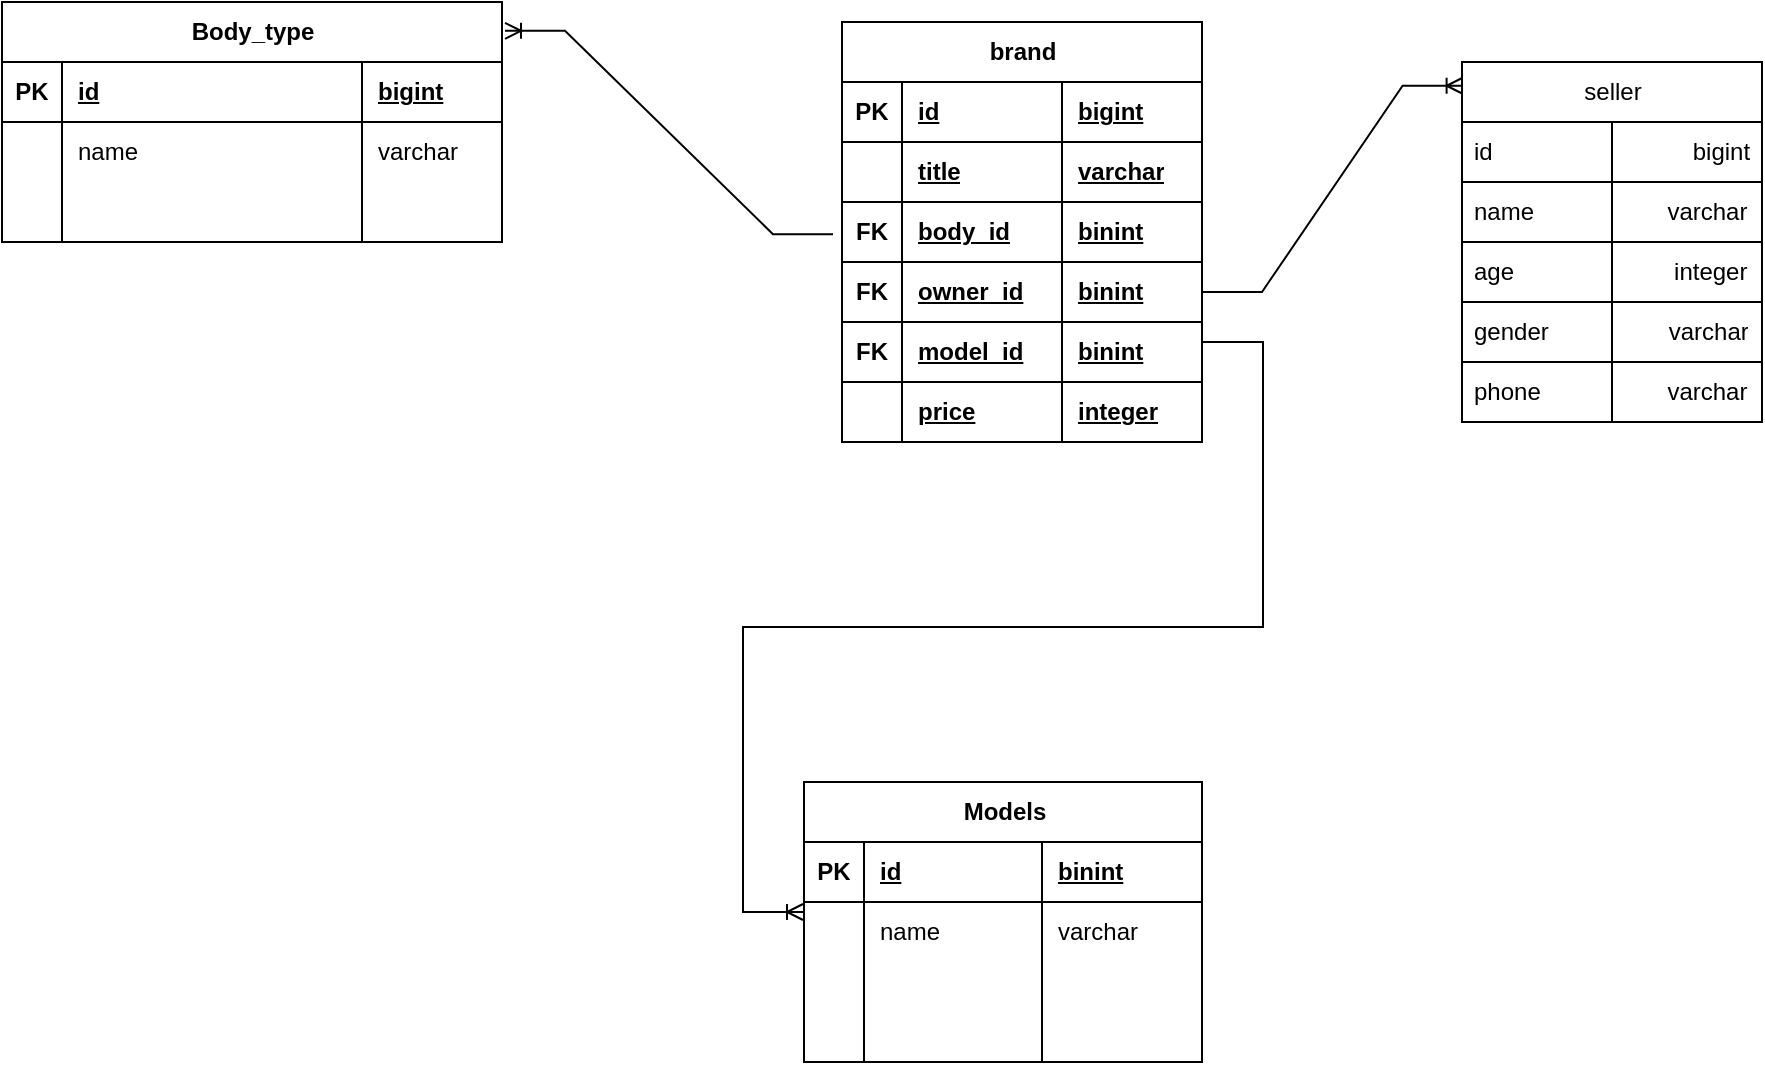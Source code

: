 <mxfile version="22.0.8" type="device">
  <diagram name="Страница — 1" id="aDBvXGB8NHLlAT_3S4dR">
    <mxGraphModel dx="1434" dy="764" grid="1" gridSize="10" guides="1" tooltips="1" connect="1" arrows="1" fold="1" page="1" pageScale="1" pageWidth="827" pageHeight="1169" math="0" shadow="0">
      <root>
        <mxCell id="0" />
        <mxCell id="1" parent="0" />
        <mxCell id="aeDh_aWG_HRDVJIjq2gt-15" value="seller" style="swimlane;fontStyle=0;childLayout=stackLayout;horizontal=1;startSize=30;horizontalStack=0;resizeParent=1;resizeParentMax=0;resizeLast=0;collapsible=1;marginBottom=0;html=1;align=center;" parent="1" vertex="1">
          <mxGeometry x="1440" y="230" width="150" height="180" as="geometry" />
        </mxCell>
        <mxCell id="aeDh_aWG_HRDVJIjq2gt-16" value="id&amp;nbsp; &amp;nbsp; &amp;nbsp; &amp;nbsp; &amp;nbsp; &amp;nbsp; &amp;nbsp; &amp;nbsp; &amp;nbsp; &amp;nbsp; &amp;nbsp; &amp;nbsp; &amp;nbsp; &amp;nbsp; &amp;nbsp; bigint" style="text;strokeColor=default;fillColor=none;align=left;verticalAlign=middle;spacingLeft=4;spacingRight=4;overflow=hidden;points=[[0,0.5],[1,0.5]];portConstraint=eastwest;rotatable=0;whiteSpace=wrap;html=1;" parent="aeDh_aWG_HRDVJIjq2gt-15" vertex="1">
          <mxGeometry y="30" width="150" height="30" as="geometry" />
        </mxCell>
        <mxCell id="aeDh_aWG_HRDVJIjq2gt-21" value="name&amp;nbsp; &amp;nbsp; &amp;nbsp; &amp;nbsp; &amp;nbsp; &amp;nbsp; &amp;nbsp; &amp;nbsp; &amp;nbsp; &amp;nbsp; varchar" style="text;strokeColor=default;fillColor=none;align=left;verticalAlign=middle;spacingLeft=4;spacingRight=4;overflow=hidden;points=[[0,0.5],[1,0.5]];portConstraint=eastwest;rotatable=0;whiteSpace=wrap;html=1;" parent="aeDh_aWG_HRDVJIjq2gt-15" vertex="1">
          <mxGeometry y="60" width="150" height="30" as="geometry" />
        </mxCell>
        <mxCell id="aeDh_aWG_HRDVJIjq2gt-22" value="age&amp;nbsp; &amp;nbsp; &amp;nbsp; &amp;nbsp; &amp;nbsp; &amp;nbsp; &amp;nbsp; &amp;nbsp; &amp;nbsp; &amp;nbsp; &amp;nbsp; &amp;nbsp; integer" style="text;strokeColor=default;fillColor=none;align=left;verticalAlign=middle;spacingLeft=4;spacingRight=4;overflow=hidden;points=[[0,0.5],[1,0.5]];portConstraint=eastwest;rotatable=0;whiteSpace=wrap;html=1;" parent="aeDh_aWG_HRDVJIjq2gt-15" vertex="1">
          <mxGeometry y="90" width="150" height="30" as="geometry" />
        </mxCell>
        <mxCell id="aeDh_aWG_HRDVJIjq2gt-23" value="gender&amp;nbsp; &amp;nbsp; &amp;nbsp; &amp;nbsp; &amp;nbsp; &amp;nbsp; &amp;nbsp; &amp;nbsp; &amp;nbsp; varchar" style="text;strokeColor=default;fillColor=none;align=left;verticalAlign=middle;spacingLeft=4;spacingRight=4;overflow=hidden;points=[[0,0.5],[1,0.5]];portConstraint=eastwest;rotatable=0;whiteSpace=wrap;html=1;" parent="aeDh_aWG_HRDVJIjq2gt-15" vertex="1">
          <mxGeometry y="120" width="150" height="30" as="geometry" />
        </mxCell>
        <mxCell id="UbY5IFC7gsjtDlBRMXSi-6" value="phone&amp;nbsp; &amp;nbsp; &amp;nbsp; &amp;nbsp; &amp;nbsp; &amp;nbsp; &amp;nbsp; &amp;nbsp; &amp;nbsp; &amp;nbsp;varchar" style="text;strokeColor=default;fillColor=none;align=left;verticalAlign=middle;spacingLeft=4;spacingRight=4;overflow=hidden;points=[[0,0.5],[1,0.5]];portConstraint=eastwest;rotatable=0;whiteSpace=wrap;html=1;" parent="aeDh_aWG_HRDVJIjq2gt-15" vertex="1">
          <mxGeometry y="150" width="150" height="30" as="geometry" />
        </mxCell>
        <mxCell id="aeDh_aWG_HRDVJIjq2gt-39" value="" style="endArrow=none;html=1;rounded=0;exitX=0.5;exitY=1;exitDx=0;exitDy=0;exitPerimeter=0;entryX=0.5;entryY=-0.003;entryDx=0;entryDy=0;entryPerimeter=0;" parent="aeDh_aWG_HRDVJIjq2gt-15" source="UbY5IFC7gsjtDlBRMXSi-6" target="aeDh_aWG_HRDVJIjq2gt-16" edge="1">
          <mxGeometry width="50" height="50" relative="1" as="geometry">
            <mxPoint x="75" y="240" as="sourcePoint" />
            <mxPoint x="140" y="60" as="targetPoint" />
          </mxGeometry>
        </mxCell>
        <mxCell id="6Hf6SydhbR3QnS6U3vaM-2" value="brand" style="shape=table;startSize=30;container=1;collapsible=1;childLayout=tableLayout;fixedRows=1;rowLines=0;fontStyle=1;align=center;resizeLast=1;html=1;" vertex="1" parent="1">
          <mxGeometry x="1130" y="210" width="180" height="210" as="geometry" />
        </mxCell>
        <mxCell id="6Hf6SydhbR3QnS6U3vaM-67" style="shape=tableRow;horizontal=0;startSize=0;swimlaneHead=0;swimlaneBody=0;fillColor=none;collapsible=0;dropTarget=0;points=[[0,0.5],[1,0.5]];portConstraint=eastwest;top=0;left=0;right=0;bottom=1;" vertex="1" parent="6Hf6SydhbR3QnS6U3vaM-2">
          <mxGeometry y="30" width="180" height="30" as="geometry" />
        </mxCell>
        <mxCell id="6Hf6SydhbR3QnS6U3vaM-68" value="PK" style="shape=partialRectangle;connectable=0;fillColor=none;top=0;left=0;bottom=0;right=0;fontStyle=1;overflow=hidden;whiteSpace=wrap;html=1;" vertex="1" parent="6Hf6SydhbR3QnS6U3vaM-67">
          <mxGeometry width="30" height="30" as="geometry">
            <mxRectangle width="30" height="30" as="alternateBounds" />
          </mxGeometry>
        </mxCell>
        <mxCell id="6Hf6SydhbR3QnS6U3vaM-69" value="id" style="shape=partialRectangle;connectable=0;fillColor=none;top=0;left=0;bottom=0;right=0;align=left;spacingLeft=6;fontStyle=5;overflow=hidden;whiteSpace=wrap;html=1;" vertex="1" parent="6Hf6SydhbR3QnS6U3vaM-67">
          <mxGeometry x="30" width="80" height="30" as="geometry">
            <mxRectangle width="80" height="30" as="alternateBounds" />
          </mxGeometry>
        </mxCell>
        <mxCell id="6Hf6SydhbR3QnS6U3vaM-70" value="bigint" style="shape=partialRectangle;connectable=0;fillColor=none;top=0;left=0;bottom=0;right=0;align=left;spacingLeft=6;fontStyle=5;overflow=hidden;whiteSpace=wrap;html=1;" vertex="1" parent="6Hf6SydhbR3QnS6U3vaM-67">
          <mxGeometry x="110" width="70" height="30" as="geometry">
            <mxRectangle width="70" height="30" as="alternateBounds" />
          </mxGeometry>
        </mxCell>
        <mxCell id="6Hf6SydhbR3QnS6U3vaM-63" style="shape=tableRow;horizontal=0;startSize=0;swimlaneHead=0;swimlaneBody=0;fillColor=none;collapsible=0;dropTarget=0;points=[[0,0.5],[1,0.5]];portConstraint=eastwest;top=0;left=0;right=0;bottom=1;" vertex="1" parent="6Hf6SydhbR3QnS6U3vaM-2">
          <mxGeometry y="60" width="180" height="30" as="geometry" />
        </mxCell>
        <mxCell id="6Hf6SydhbR3QnS6U3vaM-64" style="shape=partialRectangle;connectable=0;fillColor=none;top=0;left=0;bottom=0;right=0;fontStyle=1;overflow=hidden;whiteSpace=wrap;html=1;" vertex="1" parent="6Hf6SydhbR3QnS6U3vaM-63">
          <mxGeometry width="30" height="30" as="geometry">
            <mxRectangle width="30" height="30" as="alternateBounds" />
          </mxGeometry>
        </mxCell>
        <mxCell id="6Hf6SydhbR3QnS6U3vaM-65" value="title" style="shape=partialRectangle;connectable=0;fillColor=none;top=0;left=0;bottom=0;right=0;align=left;spacingLeft=6;fontStyle=5;overflow=hidden;whiteSpace=wrap;html=1;" vertex="1" parent="6Hf6SydhbR3QnS6U3vaM-63">
          <mxGeometry x="30" width="80" height="30" as="geometry">
            <mxRectangle width="80" height="30" as="alternateBounds" />
          </mxGeometry>
        </mxCell>
        <mxCell id="6Hf6SydhbR3QnS6U3vaM-66" value="varchar" style="shape=partialRectangle;connectable=0;fillColor=none;top=0;left=0;bottom=0;right=0;align=left;spacingLeft=6;fontStyle=5;overflow=hidden;whiteSpace=wrap;html=1;" vertex="1" parent="6Hf6SydhbR3QnS6U3vaM-63">
          <mxGeometry x="110" width="70" height="30" as="geometry">
            <mxRectangle width="70" height="30" as="alternateBounds" />
          </mxGeometry>
        </mxCell>
        <mxCell id="6Hf6SydhbR3QnS6U3vaM-59" style="shape=tableRow;horizontal=0;startSize=0;swimlaneHead=0;swimlaneBody=0;fillColor=none;collapsible=0;dropTarget=0;points=[[0,0.5],[1,0.5]];portConstraint=eastwest;top=0;left=0;right=0;bottom=1;" vertex="1" parent="6Hf6SydhbR3QnS6U3vaM-2">
          <mxGeometry y="90" width="180" height="30" as="geometry" />
        </mxCell>
        <mxCell id="6Hf6SydhbR3QnS6U3vaM-60" value="FK" style="shape=partialRectangle;connectable=0;fillColor=none;top=0;left=0;bottom=0;right=0;fontStyle=1;overflow=hidden;whiteSpace=wrap;html=1;" vertex="1" parent="6Hf6SydhbR3QnS6U3vaM-59">
          <mxGeometry width="30" height="30" as="geometry">
            <mxRectangle width="30" height="30" as="alternateBounds" />
          </mxGeometry>
        </mxCell>
        <mxCell id="6Hf6SydhbR3QnS6U3vaM-61" value="body_id" style="shape=partialRectangle;connectable=0;fillColor=none;top=0;left=0;bottom=0;right=0;align=left;spacingLeft=6;fontStyle=5;overflow=hidden;whiteSpace=wrap;html=1;" vertex="1" parent="6Hf6SydhbR3QnS6U3vaM-59">
          <mxGeometry x="30" width="80" height="30" as="geometry">
            <mxRectangle width="80" height="30" as="alternateBounds" />
          </mxGeometry>
        </mxCell>
        <mxCell id="6Hf6SydhbR3QnS6U3vaM-62" value="binint" style="shape=partialRectangle;connectable=0;fillColor=none;top=0;left=0;bottom=0;right=0;align=left;spacingLeft=6;fontStyle=5;overflow=hidden;whiteSpace=wrap;html=1;" vertex="1" parent="6Hf6SydhbR3QnS6U3vaM-59">
          <mxGeometry x="110" width="70" height="30" as="geometry">
            <mxRectangle width="70" height="30" as="alternateBounds" />
          </mxGeometry>
        </mxCell>
        <mxCell id="6Hf6SydhbR3QnS6U3vaM-55" style="shape=tableRow;horizontal=0;startSize=0;swimlaneHead=0;swimlaneBody=0;fillColor=none;collapsible=0;dropTarget=0;points=[[0,0.5],[1,0.5]];portConstraint=eastwest;top=0;left=0;right=0;bottom=1;" vertex="1" parent="6Hf6SydhbR3QnS6U3vaM-2">
          <mxGeometry y="120" width="180" height="30" as="geometry" />
        </mxCell>
        <mxCell id="6Hf6SydhbR3QnS6U3vaM-56" value="FK" style="shape=partialRectangle;connectable=0;fillColor=none;top=0;left=0;bottom=0;right=0;fontStyle=1;overflow=hidden;whiteSpace=wrap;html=1;" vertex="1" parent="6Hf6SydhbR3QnS6U3vaM-55">
          <mxGeometry width="30" height="30" as="geometry">
            <mxRectangle width="30" height="30" as="alternateBounds" />
          </mxGeometry>
        </mxCell>
        <mxCell id="6Hf6SydhbR3QnS6U3vaM-57" value="owner_id" style="shape=partialRectangle;connectable=0;fillColor=none;top=0;left=0;bottom=0;right=0;align=left;spacingLeft=6;fontStyle=5;overflow=hidden;whiteSpace=wrap;html=1;" vertex="1" parent="6Hf6SydhbR3QnS6U3vaM-55">
          <mxGeometry x="30" width="80" height="30" as="geometry">
            <mxRectangle width="80" height="30" as="alternateBounds" />
          </mxGeometry>
        </mxCell>
        <mxCell id="6Hf6SydhbR3QnS6U3vaM-58" value="binint" style="shape=partialRectangle;connectable=0;fillColor=none;top=0;left=0;bottom=0;right=0;align=left;spacingLeft=6;fontStyle=5;overflow=hidden;whiteSpace=wrap;html=1;" vertex="1" parent="6Hf6SydhbR3QnS6U3vaM-55">
          <mxGeometry x="110" width="70" height="30" as="geometry">
            <mxRectangle width="70" height="30" as="alternateBounds" />
          </mxGeometry>
        </mxCell>
        <mxCell id="6Hf6SydhbR3QnS6U3vaM-50" style="shape=tableRow;horizontal=0;startSize=0;swimlaneHead=0;swimlaneBody=0;fillColor=none;collapsible=0;dropTarget=0;points=[[0,0.5],[1,0.5]];portConstraint=eastwest;top=0;left=0;right=0;bottom=1;" vertex="1" parent="6Hf6SydhbR3QnS6U3vaM-2">
          <mxGeometry y="150" width="180" height="30" as="geometry" />
        </mxCell>
        <mxCell id="6Hf6SydhbR3QnS6U3vaM-51" value="FK" style="shape=partialRectangle;connectable=0;fillColor=none;top=0;left=0;bottom=0;right=0;fontStyle=1;overflow=hidden;whiteSpace=wrap;html=1;" vertex="1" parent="6Hf6SydhbR3QnS6U3vaM-50">
          <mxGeometry width="30" height="30" as="geometry">
            <mxRectangle width="30" height="30" as="alternateBounds" />
          </mxGeometry>
        </mxCell>
        <mxCell id="6Hf6SydhbR3QnS6U3vaM-52" value="model_id" style="shape=partialRectangle;connectable=0;fillColor=none;top=0;left=0;bottom=0;right=0;align=left;spacingLeft=6;fontStyle=5;overflow=hidden;whiteSpace=wrap;html=1;" vertex="1" parent="6Hf6SydhbR3QnS6U3vaM-50">
          <mxGeometry x="30" width="80" height="30" as="geometry">
            <mxRectangle width="80" height="30" as="alternateBounds" />
          </mxGeometry>
        </mxCell>
        <mxCell id="6Hf6SydhbR3QnS6U3vaM-53" value="binint" style="shape=partialRectangle;connectable=0;fillColor=none;top=0;left=0;bottom=0;right=0;align=left;spacingLeft=6;fontStyle=5;overflow=hidden;whiteSpace=wrap;html=1;" vertex="1" parent="6Hf6SydhbR3QnS6U3vaM-50">
          <mxGeometry x="110" width="70" height="30" as="geometry">
            <mxRectangle width="70" height="30" as="alternateBounds" />
          </mxGeometry>
        </mxCell>
        <mxCell id="6Hf6SydhbR3QnS6U3vaM-46" style="shape=tableRow;horizontal=0;startSize=0;swimlaneHead=0;swimlaneBody=0;fillColor=none;collapsible=0;dropTarget=0;points=[[0,0.5],[1,0.5]];portConstraint=eastwest;top=0;left=0;right=0;bottom=1;" vertex="1" parent="6Hf6SydhbR3QnS6U3vaM-2">
          <mxGeometry y="180" width="180" height="30" as="geometry" />
        </mxCell>
        <mxCell id="6Hf6SydhbR3QnS6U3vaM-47" style="shape=partialRectangle;connectable=0;fillColor=none;top=0;left=0;bottom=0;right=0;fontStyle=1;overflow=hidden;whiteSpace=wrap;html=1;" vertex="1" parent="6Hf6SydhbR3QnS6U3vaM-46">
          <mxGeometry width="30" height="30" as="geometry">
            <mxRectangle width="30" height="30" as="alternateBounds" />
          </mxGeometry>
        </mxCell>
        <mxCell id="6Hf6SydhbR3QnS6U3vaM-48" value="price" style="shape=partialRectangle;connectable=0;fillColor=none;top=0;left=0;bottom=0;right=0;align=left;spacingLeft=6;fontStyle=5;overflow=hidden;whiteSpace=wrap;html=1;" vertex="1" parent="6Hf6SydhbR3QnS6U3vaM-46">
          <mxGeometry x="30" width="80" height="30" as="geometry">
            <mxRectangle width="80" height="30" as="alternateBounds" />
          </mxGeometry>
        </mxCell>
        <mxCell id="6Hf6SydhbR3QnS6U3vaM-49" value="integer" style="shape=partialRectangle;connectable=0;fillColor=none;top=0;left=0;bottom=0;right=0;align=left;spacingLeft=6;fontStyle=5;overflow=hidden;whiteSpace=wrap;html=1;" vertex="1" parent="6Hf6SydhbR3QnS6U3vaM-46">
          <mxGeometry x="110" width="70" height="30" as="geometry">
            <mxRectangle width="70" height="30" as="alternateBounds" />
          </mxGeometry>
        </mxCell>
        <mxCell id="6Hf6SydhbR3QnS6U3vaM-23" style="edgeStyle=orthogonalEdgeStyle;rounded=0;orthogonalLoop=1;jettySize=auto;html=1;exitX=1;exitY=0.5;exitDx=0;exitDy=0;" edge="1" parent="6Hf6SydhbR3QnS6U3vaM-2" source="6Hf6SydhbR3QnS6U3vaM-6" target="6Hf6SydhbR3QnS6U3vaM-6">
          <mxGeometry relative="1" as="geometry" />
        </mxCell>
        <mxCell id="6Hf6SydhbR3QnS6U3vaM-73" value="" style="edgeStyle=entityRelationEdgeStyle;fontSize=12;html=1;endArrow=ERoneToMany;rounded=0;entryX=0.002;entryY=0.066;entryDx=0;entryDy=0;entryPerimeter=0;" edge="1" parent="1" source="6Hf6SydhbR3QnS6U3vaM-55" target="aeDh_aWG_HRDVJIjq2gt-15">
          <mxGeometry width="100" height="100" relative="1" as="geometry">
            <mxPoint x="1360" y="340" as="sourcePoint" />
            <mxPoint x="1340" y="260" as="targetPoint" />
          </mxGeometry>
        </mxCell>
        <mxCell id="6Hf6SydhbR3QnS6U3vaM-104" value="Models" style="shape=table;startSize=30;container=1;collapsible=1;childLayout=tableLayout;fixedRows=1;rowLines=0;fontStyle=1;align=center;resizeLast=1;html=1;" vertex="1" parent="1">
          <mxGeometry x="1111" y="590" width="199" height="140" as="geometry" />
        </mxCell>
        <mxCell id="6Hf6SydhbR3QnS6U3vaM-105" value="" style="shape=tableRow;horizontal=0;startSize=0;swimlaneHead=0;swimlaneBody=0;fillColor=none;collapsible=0;dropTarget=0;points=[[0,0.5],[1,0.5]];portConstraint=eastwest;top=0;left=0;right=0;bottom=1;" vertex="1" parent="6Hf6SydhbR3QnS6U3vaM-104">
          <mxGeometry y="30" width="199" height="30" as="geometry" />
        </mxCell>
        <mxCell id="6Hf6SydhbR3QnS6U3vaM-106" value="PK" style="shape=partialRectangle;connectable=0;fillColor=none;top=0;left=0;bottom=0;right=0;fontStyle=1;overflow=hidden;whiteSpace=wrap;html=1;" vertex="1" parent="6Hf6SydhbR3QnS6U3vaM-105">
          <mxGeometry width="30" height="30" as="geometry">
            <mxRectangle width="30" height="30" as="alternateBounds" />
          </mxGeometry>
        </mxCell>
        <mxCell id="6Hf6SydhbR3QnS6U3vaM-107" value="id" style="shape=partialRectangle;connectable=0;fillColor=none;top=0;left=0;bottom=0;right=0;align=left;spacingLeft=6;fontStyle=5;overflow=hidden;whiteSpace=wrap;html=1;" vertex="1" parent="6Hf6SydhbR3QnS6U3vaM-105">
          <mxGeometry x="30" width="89" height="30" as="geometry">
            <mxRectangle width="89" height="30" as="alternateBounds" />
          </mxGeometry>
        </mxCell>
        <mxCell id="6Hf6SydhbR3QnS6U3vaM-120" value="binint" style="shape=partialRectangle;connectable=0;fillColor=none;top=0;left=0;bottom=0;right=0;align=left;spacingLeft=6;fontStyle=5;overflow=hidden;whiteSpace=wrap;html=1;" vertex="1" parent="6Hf6SydhbR3QnS6U3vaM-105">
          <mxGeometry x="119" width="80" height="30" as="geometry">
            <mxRectangle width="80" height="30" as="alternateBounds" />
          </mxGeometry>
        </mxCell>
        <mxCell id="6Hf6SydhbR3QnS6U3vaM-108" value="" style="shape=tableRow;horizontal=0;startSize=0;swimlaneHead=0;swimlaneBody=0;fillColor=none;collapsible=0;dropTarget=0;points=[[0,0.5],[1,0.5]];portConstraint=eastwest;top=0;left=0;right=0;bottom=0;" vertex="1" parent="6Hf6SydhbR3QnS6U3vaM-104">
          <mxGeometry y="60" width="199" height="30" as="geometry" />
        </mxCell>
        <mxCell id="6Hf6SydhbR3QnS6U3vaM-109" value="" style="shape=partialRectangle;connectable=0;fillColor=none;top=0;left=0;bottom=0;right=0;editable=1;overflow=hidden;whiteSpace=wrap;html=1;" vertex="1" parent="6Hf6SydhbR3QnS6U3vaM-108">
          <mxGeometry width="30" height="30" as="geometry">
            <mxRectangle width="30" height="30" as="alternateBounds" />
          </mxGeometry>
        </mxCell>
        <mxCell id="6Hf6SydhbR3QnS6U3vaM-110" value="name" style="shape=partialRectangle;connectable=0;fillColor=none;top=0;left=0;bottom=0;right=0;align=left;spacingLeft=6;overflow=hidden;whiteSpace=wrap;html=1;" vertex="1" parent="6Hf6SydhbR3QnS6U3vaM-108">
          <mxGeometry x="30" width="89" height="30" as="geometry">
            <mxRectangle width="89" height="30" as="alternateBounds" />
          </mxGeometry>
        </mxCell>
        <mxCell id="6Hf6SydhbR3QnS6U3vaM-121" value="varchar" style="shape=partialRectangle;connectable=0;fillColor=none;top=0;left=0;bottom=0;right=0;align=left;spacingLeft=6;overflow=hidden;whiteSpace=wrap;html=1;" vertex="1" parent="6Hf6SydhbR3QnS6U3vaM-108">
          <mxGeometry x="119" width="80" height="30" as="geometry">
            <mxRectangle width="80" height="30" as="alternateBounds" />
          </mxGeometry>
        </mxCell>
        <mxCell id="6Hf6SydhbR3QnS6U3vaM-111" value="" style="shape=tableRow;horizontal=0;startSize=0;swimlaneHead=0;swimlaneBody=0;fillColor=none;collapsible=0;dropTarget=0;points=[[0,0.5],[1,0.5]];portConstraint=eastwest;top=0;left=0;right=0;bottom=0;" vertex="1" parent="6Hf6SydhbR3QnS6U3vaM-104">
          <mxGeometry y="90" width="199" height="30" as="geometry" />
        </mxCell>
        <mxCell id="6Hf6SydhbR3QnS6U3vaM-112" value="" style="shape=partialRectangle;connectable=0;fillColor=none;top=0;left=0;bottom=0;right=0;editable=1;overflow=hidden;whiteSpace=wrap;html=1;" vertex="1" parent="6Hf6SydhbR3QnS6U3vaM-111">
          <mxGeometry width="30" height="30" as="geometry">
            <mxRectangle width="30" height="30" as="alternateBounds" />
          </mxGeometry>
        </mxCell>
        <mxCell id="6Hf6SydhbR3QnS6U3vaM-113" value="" style="shape=partialRectangle;connectable=0;fillColor=none;top=0;left=0;bottom=0;right=0;align=left;spacingLeft=6;overflow=hidden;whiteSpace=wrap;html=1;" vertex="1" parent="6Hf6SydhbR3QnS6U3vaM-111">
          <mxGeometry x="30" width="89" height="30" as="geometry">
            <mxRectangle width="89" height="30" as="alternateBounds" />
          </mxGeometry>
        </mxCell>
        <mxCell id="6Hf6SydhbR3QnS6U3vaM-122" style="shape=partialRectangle;connectable=0;fillColor=none;top=0;left=0;bottom=0;right=0;align=left;spacingLeft=6;overflow=hidden;whiteSpace=wrap;html=1;" vertex="1" parent="6Hf6SydhbR3QnS6U3vaM-111">
          <mxGeometry x="119" width="80" height="30" as="geometry">
            <mxRectangle width="80" height="30" as="alternateBounds" />
          </mxGeometry>
        </mxCell>
        <mxCell id="6Hf6SydhbR3QnS6U3vaM-114" value="" style="shape=tableRow;horizontal=0;startSize=0;swimlaneHead=0;swimlaneBody=0;fillColor=none;collapsible=0;dropTarget=0;points=[[0,0.5],[1,0.5]];portConstraint=eastwest;top=0;left=0;right=0;bottom=0;" vertex="1" parent="6Hf6SydhbR3QnS6U3vaM-104">
          <mxGeometry y="120" width="199" height="20" as="geometry" />
        </mxCell>
        <mxCell id="6Hf6SydhbR3QnS6U3vaM-115" value="" style="shape=partialRectangle;connectable=0;fillColor=none;top=0;left=0;bottom=0;right=0;editable=1;overflow=hidden;whiteSpace=wrap;html=1;" vertex="1" parent="6Hf6SydhbR3QnS6U3vaM-114">
          <mxGeometry width="30" height="20" as="geometry">
            <mxRectangle width="30" height="20" as="alternateBounds" />
          </mxGeometry>
        </mxCell>
        <mxCell id="6Hf6SydhbR3QnS6U3vaM-116" value="" style="shape=partialRectangle;connectable=0;fillColor=none;top=0;left=0;bottom=0;right=0;align=left;spacingLeft=6;overflow=hidden;whiteSpace=wrap;html=1;" vertex="1" parent="6Hf6SydhbR3QnS6U3vaM-114">
          <mxGeometry x="30" width="89" height="20" as="geometry">
            <mxRectangle width="89" height="20" as="alternateBounds" />
          </mxGeometry>
        </mxCell>
        <mxCell id="6Hf6SydhbR3QnS6U3vaM-123" style="shape=partialRectangle;connectable=0;fillColor=none;top=0;left=0;bottom=0;right=0;align=left;spacingLeft=6;overflow=hidden;whiteSpace=wrap;html=1;" vertex="1" parent="6Hf6SydhbR3QnS6U3vaM-114">
          <mxGeometry x="119" width="80" height="20" as="geometry">
            <mxRectangle width="80" height="20" as="alternateBounds" />
          </mxGeometry>
        </mxCell>
        <mxCell id="6Hf6SydhbR3QnS6U3vaM-125" value="" style="edgeStyle=entityRelationEdgeStyle;fontSize=12;html=1;endArrow=ERoneToMany;rounded=0;" edge="1" parent="1">
          <mxGeometry width="100" height="100" relative="1" as="geometry">
            <mxPoint x="1310.5" y="370" as="sourcePoint" />
            <mxPoint x="1110.5" y="655" as="targetPoint" />
          </mxGeometry>
        </mxCell>
        <mxCell id="6Hf6SydhbR3QnS6U3vaM-127" value="Body_type" style="shape=table;startSize=30;container=1;collapsible=1;childLayout=tableLayout;fixedRows=1;rowLines=0;fontStyle=1;align=center;resizeLast=1;html=1;" vertex="1" parent="1">
          <mxGeometry x="710" y="200" width="250" height="120" as="geometry" />
        </mxCell>
        <mxCell id="6Hf6SydhbR3QnS6U3vaM-128" value="" style="shape=tableRow;horizontal=0;startSize=0;swimlaneHead=0;swimlaneBody=0;fillColor=none;collapsible=0;dropTarget=0;points=[[0,0.5],[1,0.5]];portConstraint=eastwest;top=0;left=0;right=0;bottom=1;" vertex="1" parent="6Hf6SydhbR3QnS6U3vaM-127">
          <mxGeometry y="30" width="250" height="30" as="geometry" />
        </mxCell>
        <mxCell id="6Hf6SydhbR3QnS6U3vaM-129" value="PK" style="shape=partialRectangle;connectable=0;fillColor=none;top=0;left=0;bottom=0;right=0;fontStyle=1;overflow=hidden;whiteSpace=wrap;html=1;" vertex="1" parent="6Hf6SydhbR3QnS6U3vaM-128">
          <mxGeometry width="30" height="30" as="geometry">
            <mxRectangle width="30" height="30" as="alternateBounds" />
          </mxGeometry>
        </mxCell>
        <mxCell id="6Hf6SydhbR3QnS6U3vaM-130" value="id" style="shape=partialRectangle;connectable=0;fillColor=none;top=0;left=0;bottom=0;right=0;align=left;spacingLeft=6;fontStyle=5;overflow=hidden;whiteSpace=wrap;html=1;" vertex="1" parent="6Hf6SydhbR3QnS6U3vaM-128">
          <mxGeometry x="30" width="150" height="30" as="geometry">
            <mxRectangle width="150" height="30" as="alternateBounds" />
          </mxGeometry>
        </mxCell>
        <mxCell id="6Hf6SydhbR3QnS6U3vaM-148" value="bigint" style="shape=partialRectangle;connectable=0;fillColor=none;top=0;left=0;bottom=0;right=0;align=left;spacingLeft=6;fontStyle=5;overflow=hidden;whiteSpace=wrap;html=1;" vertex="1" parent="6Hf6SydhbR3QnS6U3vaM-128">
          <mxGeometry x="180" width="70" height="30" as="geometry">
            <mxRectangle width="70" height="30" as="alternateBounds" />
          </mxGeometry>
        </mxCell>
        <mxCell id="6Hf6SydhbR3QnS6U3vaM-131" value="" style="shape=tableRow;horizontal=0;startSize=0;swimlaneHead=0;swimlaneBody=0;fillColor=none;collapsible=0;dropTarget=0;points=[[0,0.5],[1,0.5]];portConstraint=eastwest;top=0;left=0;right=0;bottom=0;" vertex="1" parent="6Hf6SydhbR3QnS6U3vaM-127">
          <mxGeometry y="60" width="250" height="30" as="geometry" />
        </mxCell>
        <mxCell id="6Hf6SydhbR3QnS6U3vaM-132" value="" style="shape=partialRectangle;connectable=0;fillColor=none;top=0;left=0;bottom=0;right=0;editable=1;overflow=hidden;whiteSpace=wrap;html=1;" vertex="1" parent="6Hf6SydhbR3QnS6U3vaM-131">
          <mxGeometry width="30" height="30" as="geometry">
            <mxRectangle width="30" height="30" as="alternateBounds" />
          </mxGeometry>
        </mxCell>
        <mxCell id="6Hf6SydhbR3QnS6U3vaM-133" value="name" style="shape=partialRectangle;connectable=0;fillColor=none;top=0;left=0;bottom=0;right=0;align=left;spacingLeft=6;overflow=hidden;whiteSpace=wrap;html=1;" vertex="1" parent="6Hf6SydhbR3QnS6U3vaM-131">
          <mxGeometry x="30" width="150" height="30" as="geometry">
            <mxRectangle width="150" height="30" as="alternateBounds" />
          </mxGeometry>
        </mxCell>
        <mxCell id="6Hf6SydhbR3QnS6U3vaM-149" value="varchar" style="shape=partialRectangle;connectable=0;fillColor=none;top=0;left=0;bottom=0;right=0;align=left;spacingLeft=6;overflow=hidden;whiteSpace=wrap;html=1;" vertex="1" parent="6Hf6SydhbR3QnS6U3vaM-131">
          <mxGeometry x="180" width="70" height="30" as="geometry">
            <mxRectangle width="70" height="30" as="alternateBounds" />
          </mxGeometry>
        </mxCell>
        <mxCell id="6Hf6SydhbR3QnS6U3vaM-134" value="" style="shape=tableRow;horizontal=0;startSize=0;swimlaneHead=0;swimlaneBody=0;fillColor=none;collapsible=0;dropTarget=0;points=[[0,0.5],[1,0.5]];portConstraint=eastwest;top=0;left=0;right=0;bottom=0;" vertex="1" parent="6Hf6SydhbR3QnS6U3vaM-127">
          <mxGeometry y="90" width="250" height="30" as="geometry" />
        </mxCell>
        <mxCell id="6Hf6SydhbR3QnS6U3vaM-135" value="" style="shape=partialRectangle;connectable=0;fillColor=none;top=0;left=0;bottom=0;right=0;editable=1;overflow=hidden;whiteSpace=wrap;html=1;" vertex="1" parent="6Hf6SydhbR3QnS6U3vaM-134">
          <mxGeometry width="30" height="30" as="geometry">
            <mxRectangle width="30" height="30" as="alternateBounds" />
          </mxGeometry>
        </mxCell>
        <mxCell id="6Hf6SydhbR3QnS6U3vaM-136" value="" style="shape=partialRectangle;connectable=0;fillColor=none;top=0;left=0;bottom=0;right=0;align=left;spacingLeft=6;overflow=hidden;whiteSpace=wrap;html=1;" vertex="1" parent="6Hf6SydhbR3QnS6U3vaM-134">
          <mxGeometry x="30" width="150" height="30" as="geometry">
            <mxRectangle width="150" height="30" as="alternateBounds" />
          </mxGeometry>
        </mxCell>
        <mxCell id="6Hf6SydhbR3QnS6U3vaM-150" style="shape=partialRectangle;connectable=0;fillColor=none;top=0;left=0;bottom=0;right=0;align=left;spacingLeft=6;overflow=hidden;whiteSpace=wrap;html=1;" vertex="1" parent="6Hf6SydhbR3QnS6U3vaM-134">
          <mxGeometry x="180" width="70" height="30" as="geometry">
            <mxRectangle width="70" height="30" as="alternateBounds" />
          </mxGeometry>
        </mxCell>
        <mxCell id="6Hf6SydhbR3QnS6U3vaM-152" value="" style="edgeStyle=entityRelationEdgeStyle;fontSize=12;html=1;endArrow=ERoneToMany;rounded=0;exitX=-0.025;exitY=0.538;exitDx=0;exitDy=0;exitPerimeter=0;entryX=1.006;entryY=0.12;entryDx=0;entryDy=0;entryPerimeter=0;" edge="1" parent="1" source="6Hf6SydhbR3QnS6U3vaM-59" target="6Hf6SydhbR3QnS6U3vaM-127">
          <mxGeometry width="100" height="100" relative="1" as="geometry">
            <mxPoint x="850" y="470" as="sourcePoint" />
            <mxPoint x="950" y="370" as="targetPoint" />
          </mxGeometry>
        </mxCell>
      </root>
    </mxGraphModel>
  </diagram>
</mxfile>
